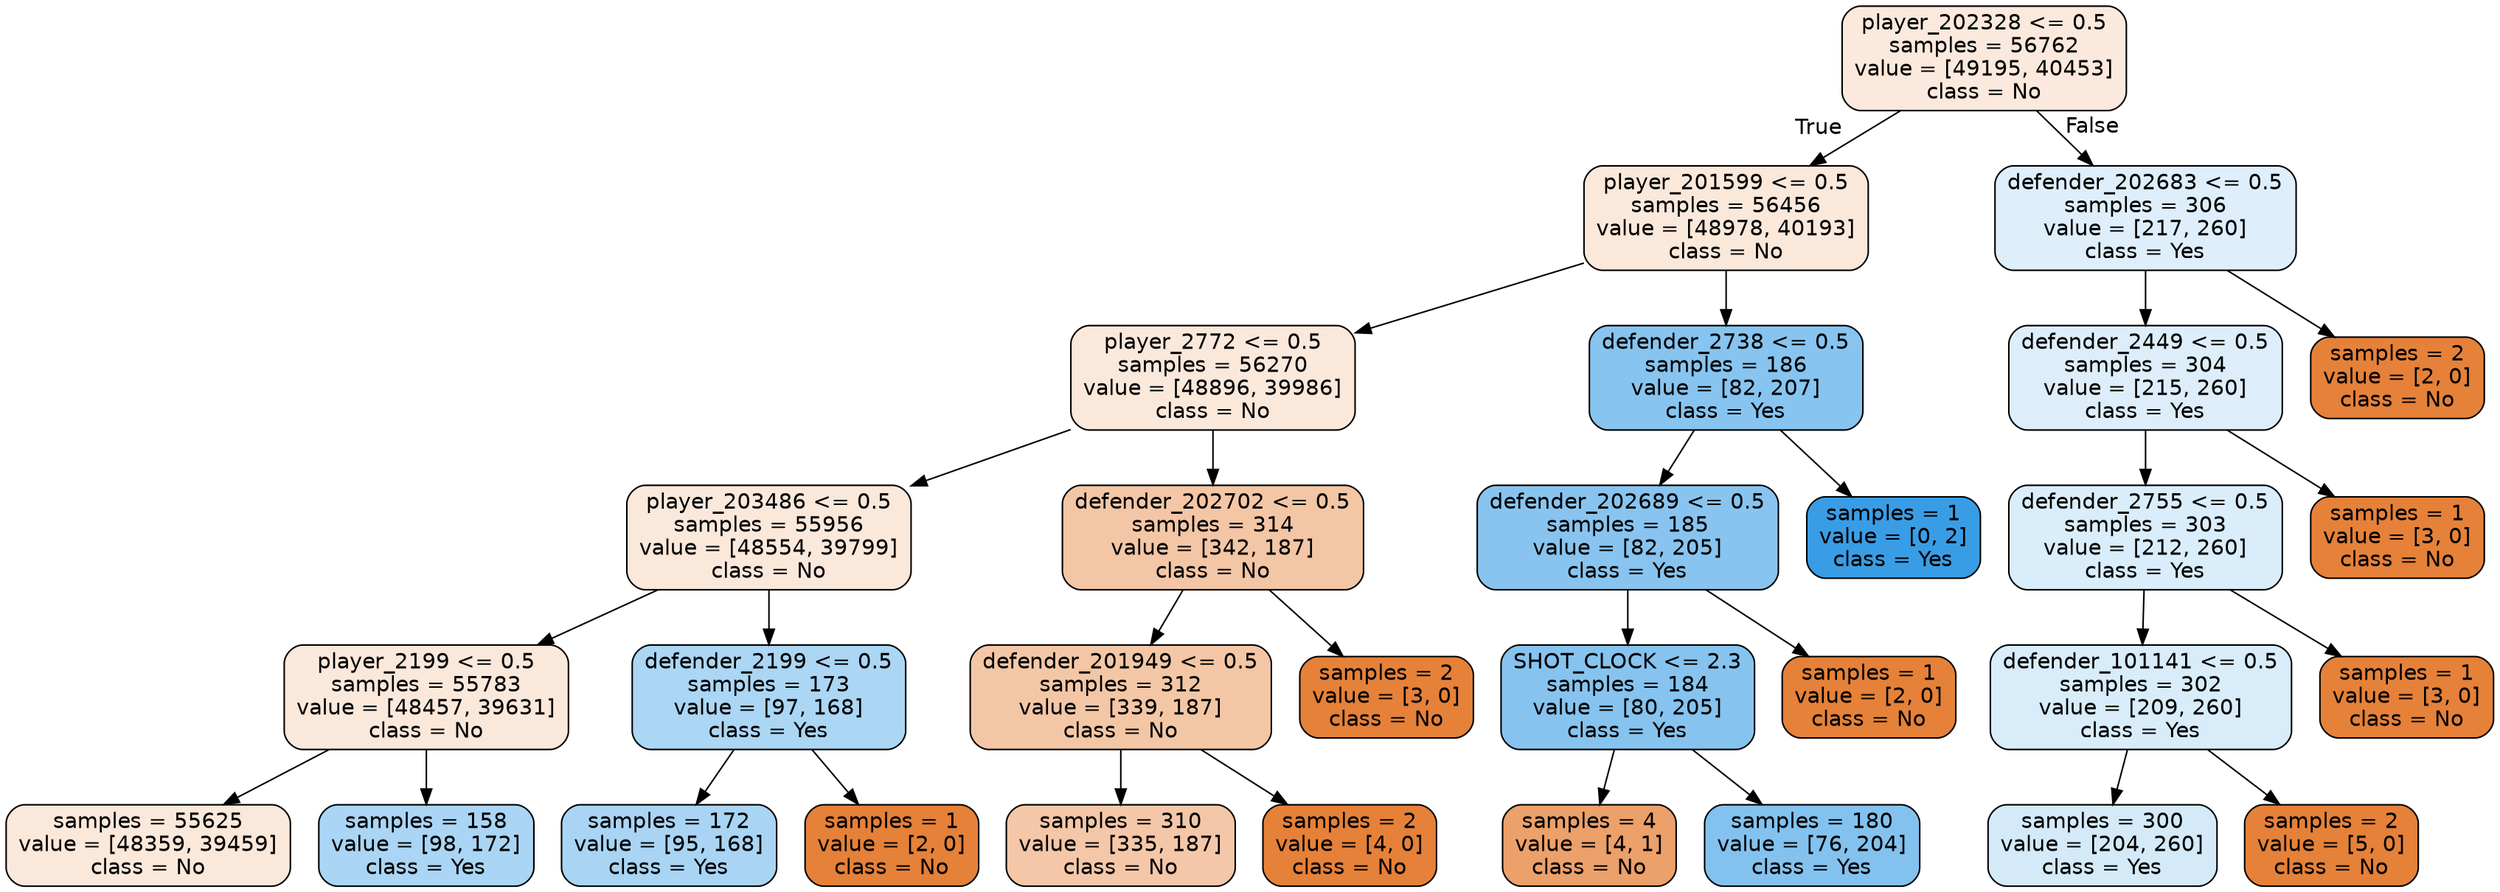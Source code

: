 digraph Tree {
node [shape=box, style="filled, rounded", color="black", fontname=helvetica] ;
edge [fontname=helvetica] ;
0 [label="player_202328 <= 0.5\nsamples = 56762\nvalue = [49195, 40453]\nclass = No", fillcolor="#fae9dc"] ;
1 [label="player_201599 <= 0.5\nsamples = 56456\nvalue = [48978, 40193]\nclass = No", fillcolor="#fae8db"] ;
0 -> 1 [labeldistance=2.5, labelangle=45, headlabel="True"] ;
2 [label="player_2772 <= 0.5\nsamples = 56270\nvalue = [48896, 39986]\nclass = No", fillcolor="#fae8db"] ;
1 -> 2 ;
3 [label="player_203486 <= 0.5\nsamples = 55956\nvalue = [48554, 39799]\nclass = No", fillcolor="#fae8db"] ;
2 -> 3 ;
4 [label="player_2199 <= 0.5\nsamples = 55783\nvalue = [48457, 39631]\nclass = No", fillcolor="#fae8db"] ;
3 -> 4 ;
5 [label="samples = 55625\nvalue = [48359, 39459]\nclass = No", fillcolor="#fae8db"] ;
4 -> 5 ;
6 [label="samples = 158\nvalue = [98, 172]\nclass = Yes", fillcolor="#aad5f4"] ;
4 -> 6 ;
7 [label="defender_2199 <= 0.5\nsamples = 173\nvalue = [97, 168]\nclass = Yes", fillcolor="#abd6f4"] ;
3 -> 7 ;
8 [label="samples = 172\nvalue = [95, 168]\nclass = Yes", fillcolor="#a9d4f4"] ;
7 -> 8 ;
9 [label="samples = 1\nvalue = [2, 0]\nclass = No", fillcolor="#e58139"] ;
7 -> 9 ;
10 [label="defender_202702 <= 0.5\nsamples = 314\nvalue = [342, 187]\nclass = No", fillcolor="#f3c6a5"] ;
2 -> 10 ;
11 [label="defender_201949 <= 0.5\nsamples = 312\nvalue = [339, 187]\nclass = No", fillcolor="#f3c7a6"] ;
10 -> 11 ;
12 [label="samples = 310\nvalue = [335, 187]\nclass = No", fillcolor="#f4c7a8"] ;
11 -> 12 ;
13 [label="samples = 2\nvalue = [4, 0]\nclass = No", fillcolor="#e58139"] ;
11 -> 13 ;
14 [label="samples = 2\nvalue = [3, 0]\nclass = No", fillcolor="#e58139"] ;
10 -> 14 ;
15 [label="defender_2738 <= 0.5\nsamples = 186\nvalue = [82, 207]\nclass = Yes", fillcolor="#87c4ef"] ;
1 -> 15 ;
16 [label="defender_202689 <= 0.5\nsamples = 185\nvalue = [82, 205]\nclass = Yes", fillcolor="#88c4ef"] ;
15 -> 16 ;
17 [label="SHOT_CLOCK <= 2.3\nsamples = 184\nvalue = [80, 205]\nclass = Yes", fillcolor="#86c3ef"] ;
16 -> 17 ;
18 [label="samples = 4\nvalue = [4, 1]\nclass = No", fillcolor="#eca06a"] ;
17 -> 18 ;
19 [label="samples = 180\nvalue = [76, 204]\nclass = Yes", fillcolor="#83c2ef"] ;
17 -> 19 ;
20 [label="samples = 1\nvalue = [2, 0]\nclass = No", fillcolor="#e58139"] ;
16 -> 20 ;
21 [label="samples = 1\nvalue = [0, 2]\nclass = Yes", fillcolor="#399de5"] ;
15 -> 21 ;
22 [label="defender_202683 <= 0.5\nsamples = 306\nvalue = [217, 260]\nclass = Yes", fillcolor="#deeffb"] ;
0 -> 22 [labeldistance=2.5, labelangle=-45, headlabel="False"] ;
23 [label="defender_2449 <= 0.5\nsamples = 304\nvalue = [215, 260]\nclass = Yes", fillcolor="#ddeefa"] ;
22 -> 23 ;
24 [label="defender_2755 <= 0.5\nsamples = 303\nvalue = [212, 260]\nclass = Yes", fillcolor="#daedfa"] ;
23 -> 24 ;
25 [label="defender_101141 <= 0.5\nsamples = 302\nvalue = [209, 260]\nclass = Yes", fillcolor="#d8ecfa"] ;
24 -> 25 ;
26 [label="samples = 300\nvalue = [204, 260]\nclass = Yes", fillcolor="#d4eaf9"] ;
25 -> 26 ;
27 [label="samples = 2\nvalue = [5, 0]\nclass = No", fillcolor="#e58139"] ;
25 -> 27 ;
28 [label="samples = 1\nvalue = [3, 0]\nclass = No", fillcolor="#e58139"] ;
24 -> 28 ;
29 [label="samples = 1\nvalue = [3, 0]\nclass = No", fillcolor="#e58139"] ;
23 -> 29 ;
30 [label="samples = 2\nvalue = [2, 0]\nclass = No", fillcolor="#e58139"] ;
22 -> 30 ;
}